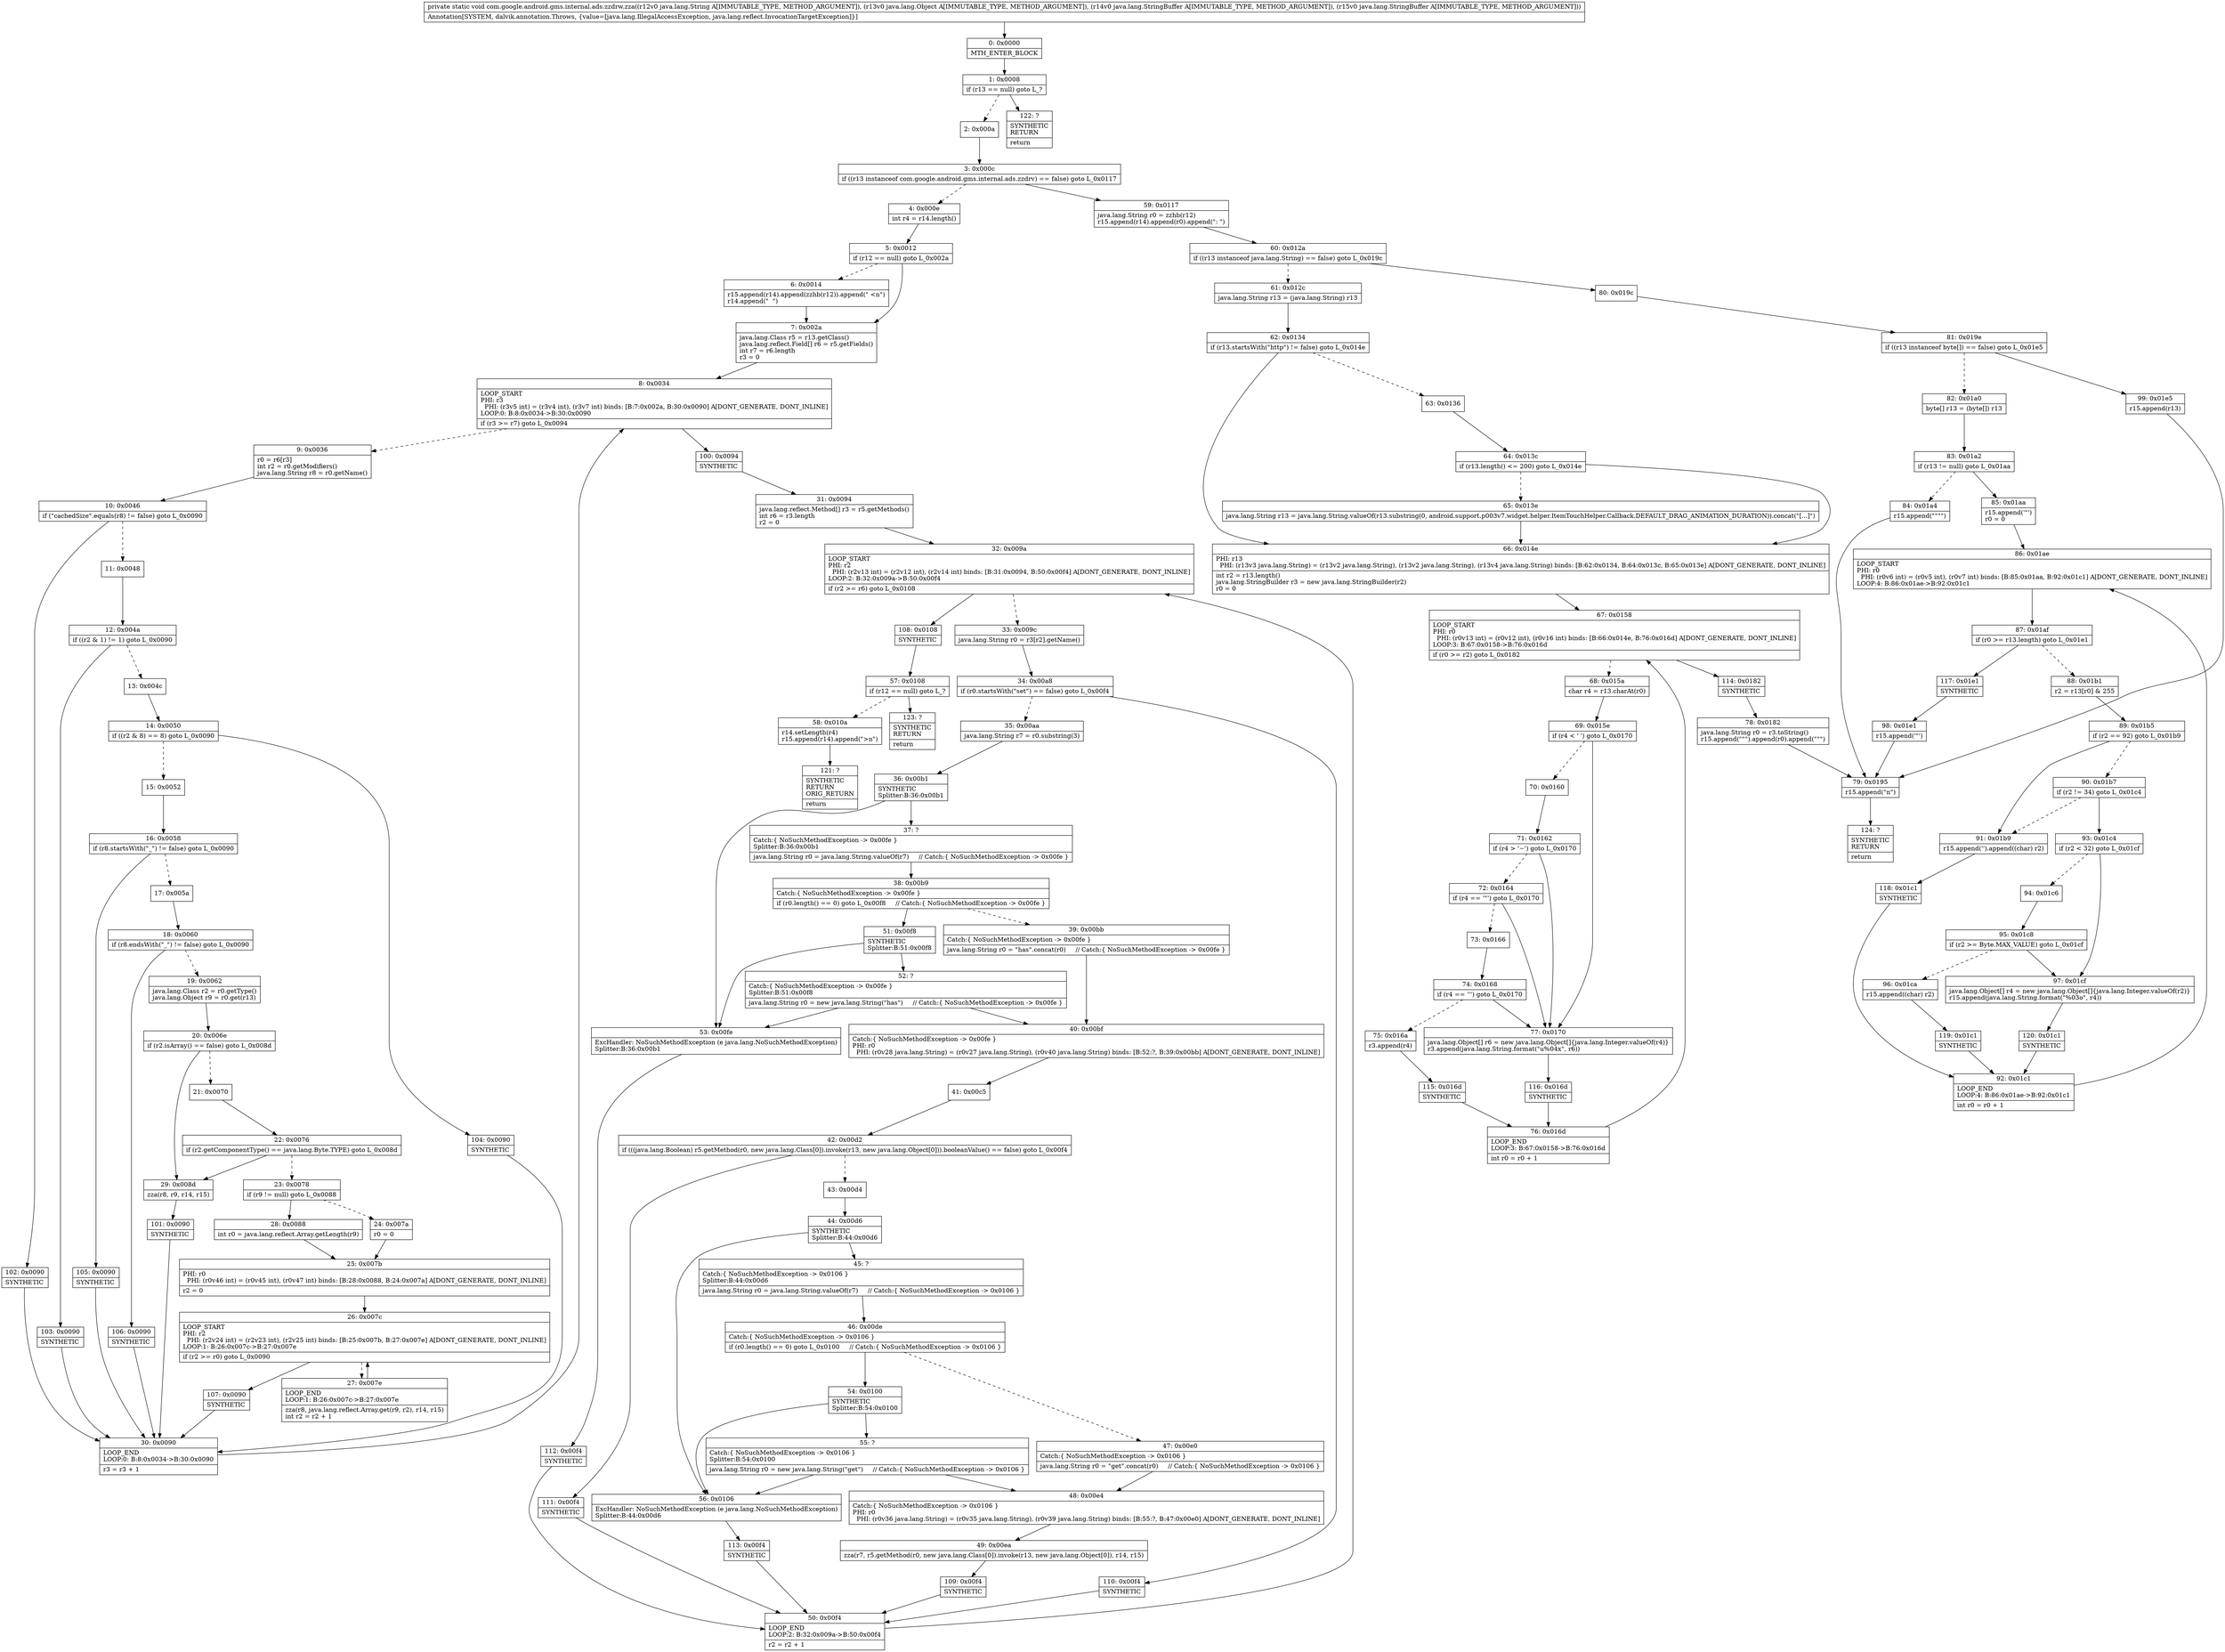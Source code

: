 digraph "CFG forcom.google.android.gms.internal.ads.zzdrw.zza(Ljava\/lang\/String;Ljava\/lang\/Object;Ljava\/lang\/StringBuffer;Ljava\/lang\/StringBuffer;)V" {
Node_0 [shape=record,label="{0\:\ 0x0000|MTH_ENTER_BLOCK\l}"];
Node_1 [shape=record,label="{1\:\ 0x0008|if (r13 == null) goto L_?\l}"];
Node_2 [shape=record,label="{2\:\ 0x000a}"];
Node_3 [shape=record,label="{3\:\ 0x000c|if ((r13 instanceof com.google.android.gms.internal.ads.zzdrv) == false) goto L_0x0117\l}"];
Node_4 [shape=record,label="{4\:\ 0x000e|int r4 = r14.length()\l}"];
Node_5 [shape=record,label="{5\:\ 0x0012|if (r12 == null) goto L_0x002a\l}"];
Node_6 [shape=record,label="{6\:\ 0x0014|r15.append(r14).append(zzhb(r12)).append(\" \<n\")\lr14.append(\"  \")\l}"];
Node_7 [shape=record,label="{7\:\ 0x002a|java.lang.Class r5 = r13.getClass()\ljava.lang.reflect.Field[] r6 = r5.getFields()\lint r7 = r6.length\lr3 = 0\l}"];
Node_8 [shape=record,label="{8\:\ 0x0034|LOOP_START\lPHI: r3 \l  PHI: (r3v5 int) = (r3v4 int), (r3v7 int) binds: [B:7:0x002a, B:30:0x0090] A[DONT_GENERATE, DONT_INLINE]\lLOOP:0: B:8:0x0034\-\>B:30:0x0090\l|if (r3 \>= r7) goto L_0x0094\l}"];
Node_9 [shape=record,label="{9\:\ 0x0036|r0 = r6[r3]\lint r2 = r0.getModifiers()\ljava.lang.String r8 = r0.getName()\l}"];
Node_10 [shape=record,label="{10\:\ 0x0046|if (\"cachedSize\".equals(r8) != false) goto L_0x0090\l}"];
Node_11 [shape=record,label="{11\:\ 0x0048}"];
Node_12 [shape=record,label="{12\:\ 0x004a|if ((r2 & 1) != 1) goto L_0x0090\l}"];
Node_13 [shape=record,label="{13\:\ 0x004c}"];
Node_14 [shape=record,label="{14\:\ 0x0050|if ((r2 & 8) == 8) goto L_0x0090\l}"];
Node_15 [shape=record,label="{15\:\ 0x0052}"];
Node_16 [shape=record,label="{16\:\ 0x0058|if (r8.startsWith(\"_\") != false) goto L_0x0090\l}"];
Node_17 [shape=record,label="{17\:\ 0x005a}"];
Node_18 [shape=record,label="{18\:\ 0x0060|if (r8.endsWith(\"_\") != false) goto L_0x0090\l}"];
Node_19 [shape=record,label="{19\:\ 0x0062|java.lang.Class r2 = r0.getType()\ljava.lang.Object r9 = r0.get(r13)\l}"];
Node_20 [shape=record,label="{20\:\ 0x006e|if (r2.isArray() == false) goto L_0x008d\l}"];
Node_21 [shape=record,label="{21\:\ 0x0070}"];
Node_22 [shape=record,label="{22\:\ 0x0076|if (r2.getComponentType() == java.lang.Byte.TYPE) goto L_0x008d\l}"];
Node_23 [shape=record,label="{23\:\ 0x0078|if (r9 != null) goto L_0x0088\l}"];
Node_24 [shape=record,label="{24\:\ 0x007a|r0 = 0\l}"];
Node_25 [shape=record,label="{25\:\ 0x007b|PHI: r0 \l  PHI: (r0v46 int) = (r0v45 int), (r0v47 int) binds: [B:28:0x0088, B:24:0x007a] A[DONT_GENERATE, DONT_INLINE]\l|r2 = 0\l}"];
Node_26 [shape=record,label="{26\:\ 0x007c|LOOP_START\lPHI: r2 \l  PHI: (r2v24 int) = (r2v23 int), (r2v25 int) binds: [B:25:0x007b, B:27:0x007e] A[DONT_GENERATE, DONT_INLINE]\lLOOP:1: B:26:0x007c\-\>B:27:0x007e\l|if (r2 \>= r0) goto L_0x0090\l}"];
Node_27 [shape=record,label="{27\:\ 0x007e|LOOP_END\lLOOP:1: B:26:0x007c\-\>B:27:0x007e\l|zza(r8, java.lang.reflect.Array.get(r9, r2), r14, r15)\lint r2 = r2 + 1\l}"];
Node_28 [shape=record,label="{28\:\ 0x0088|int r0 = java.lang.reflect.Array.getLength(r9)\l}"];
Node_29 [shape=record,label="{29\:\ 0x008d|zza(r8, r9, r14, r15)\l}"];
Node_30 [shape=record,label="{30\:\ 0x0090|LOOP_END\lLOOP:0: B:8:0x0034\-\>B:30:0x0090\l|r3 = r3 + 1\l}"];
Node_31 [shape=record,label="{31\:\ 0x0094|java.lang.reflect.Method[] r3 = r5.getMethods()\lint r6 = r3.length\lr2 = 0\l}"];
Node_32 [shape=record,label="{32\:\ 0x009a|LOOP_START\lPHI: r2 \l  PHI: (r2v13 int) = (r2v12 int), (r2v14 int) binds: [B:31:0x0094, B:50:0x00f4] A[DONT_GENERATE, DONT_INLINE]\lLOOP:2: B:32:0x009a\-\>B:50:0x00f4\l|if (r2 \>= r6) goto L_0x0108\l}"];
Node_33 [shape=record,label="{33\:\ 0x009c|java.lang.String r0 = r3[r2].getName()\l}"];
Node_34 [shape=record,label="{34\:\ 0x00a8|if (r0.startsWith(\"set\") == false) goto L_0x00f4\l}"];
Node_35 [shape=record,label="{35\:\ 0x00aa|java.lang.String r7 = r0.substring(3)\l}"];
Node_36 [shape=record,label="{36\:\ 0x00b1|SYNTHETIC\lSplitter:B:36:0x00b1\l}"];
Node_37 [shape=record,label="{37\:\ ?|Catch:\{ NoSuchMethodException \-\> 0x00fe \}\lSplitter:B:36:0x00b1\l|java.lang.String r0 = java.lang.String.valueOf(r7)     \/\/ Catch:\{ NoSuchMethodException \-\> 0x00fe \}\l}"];
Node_38 [shape=record,label="{38\:\ 0x00b9|Catch:\{ NoSuchMethodException \-\> 0x00fe \}\l|if (r0.length() == 0) goto L_0x00f8     \/\/ Catch:\{ NoSuchMethodException \-\> 0x00fe \}\l}"];
Node_39 [shape=record,label="{39\:\ 0x00bb|Catch:\{ NoSuchMethodException \-\> 0x00fe \}\l|java.lang.String r0 = \"has\".concat(r0)     \/\/ Catch:\{ NoSuchMethodException \-\> 0x00fe \}\l}"];
Node_40 [shape=record,label="{40\:\ 0x00bf|Catch:\{ NoSuchMethodException \-\> 0x00fe \}\lPHI: r0 \l  PHI: (r0v28 java.lang.String) = (r0v27 java.lang.String), (r0v40 java.lang.String) binds: [B:52:?, B:39:0x00bb] A[DONT_GENERATE, DONT_INLINE]\l}"];
Node_41 [shape=record,label="{41\:\ 0x00c5}"];
Node_42 [shape=record,label="{42\:\ 0x00d2|if (((java.lang.Boolean) r5.getMethod(r0, new java.lang.Class[0]).invoke(r13, new java.lang.Object[0])).booleanValue() == false) goto L_0x00f4\l}"];
Node_43 [shape=record,label="{43\:\ 0x00d4}"];
Node_44 [shape=record,label="{44\:\ 0x00d6|SYNTHETIC\lSplitter:B:44:0x00d6\l}"];
Node_45 [shape=record,label="{45\:\ ?|Catch:\{ NoSuchMethodException \-\> 0x0106 \}\lSplitter:B:44:0x00d6\l|java.lang.String r0 = java.lang.String.valueOf(r7)     \/\/ Catch:\{ NoSuchMethodException \-\> 0x0106 \}\l}"];
Node_46 [shape=record,label="{46\:\ 0x00de|Catch:\{ NoSuchMethodException \-\> 0x0106 \}\l|if (r0.length() == 0) goto L_0x0100     \/\/ Catch:\{ NoSuchMethodException \-\> 0x0106 \}\l}"];
Node_47 [shape=record,label="{47\:\ 0x00e0|Catch:\{ NoSuchMethodException \-\> 0x0106 \}\l|java.lang.String r0 = \"get\".concat(r0)     \/\/ Catch:\{ NoSuchMethodException \-\> 0x0106 \}\l}"];
Node_48 [shape=record,label="{48\:\ 0x00e4|Catch:\{ NoSuchMethodException \-\> 0x0106 \}\lPHI: r0 \l  PHI: (r0v36 java.lang.String) = (r0v35 java.lang.String), (r0v39 java.lang.String) binds: [B:55:?, B:47:0x00e0] A[DONT_GENERATE, DONT_INLINE]\l}"];
Node_49 [shape=record,label="{49\:\ 0x00ea|zza(r7, r5.getMethod(r0, new java.lang.Class[0]).invoke(r13, new java.lang.Object[0]), r14, r15)\l}"];
Node_50 [shape=record,label="{50\:\ 0x00f4|LOOP_END\lLOOP:2: B:32:0x009a\-\>B:50:0x00f4\l|r2 = r2 + 1\l}"];
Node_51 [shape=record,label="{51\:\ 0x00f8|SYNTHETIC\lSplitter:B:51:0x00f8\l}"];
Node_52 [shape=record,label="{52\:\ ?|Catch:\{ NoSuchMethodException \-\> 0x00fe \}\lSplitter:B:51:0x00f8\l|java.lang.String r0 = new java.lang.String(\"has\")     \/\/ Catch:\{ NoSuchMethodException \-\> 0x00fe \}\l}"];
Node_53 [shape=record,label="{53\:\ 0x00fe|ExcHandler: NoSuchMethodException (e java.lang.NoSuchMethodException)\lSplitter:B:36:0x00b1\l}"];
Node_54 [shape=record,label="{54\:\ 0x0100|SYNTHETIC\lSplitter:B:54:0x0100\l}"];
Node_55 [shape=record,label="{55\:\ ?|Catch:\{ NoSuchMethodException \-\> 0x0106 \}\lSplitter:B:54:0x0100\l|java.lang.String r0 = new java.lang.String(\"get\")     \/\/ Catch:\{ NoSuchMethodException \-\> 0x0106 \}\l}"];
Node_56 [shape=record,label="{56\:\ 0x0106|ExcHandler: NoSuchMethodException (e java.lang.NoSuchMethodException)\lSplitter:B:44:0x00d6\l}"];
Node_57 [shape=record,label="{57\:\ 0x0108|if (r12 == null) goto L_?\l}"];
Node_58 [shape=record,label="{58\:\ 0x010a|r14.setLength(r4)\lr15.append(r14).append(\"\>n\")\l}"];
Node_59 [shape=record,label="{59\:\ 0x0117|java.lang.String r0 = zzhb(r12)\lr15.append(r14).append(r0).append(\": \")\l}"];
Node_60 [shape=record,label="{60\:\ 0x012a|if ((r13 instanceof java.lang.String) == false) goto L_0x019c\l}"];
Node_61 [shape=record,label="{61\:\ 0x012c|java.lang.String r13 = (java.lang.String) r13\l}"];
Node_62 [shape=record,label="{62\:\ 0x0134|if (r13.startsWith(\"http\") != false) goto L_0x014e\l}"];
Node_63 [shape=record,label="{63\:\ 0x0136}"];
Node_64 [shape=record,label="{64\:\ 0x013c|if (r13.length() \<= 200) goto L_0x014e\l}"];
Node_65 [shape=record,label="{65\:\ 0x013e|java.lang.String r13 = java.lang.String.valueOf(r13.substring(0, android.support.p003v7.widget.helper.ItemTouchHelper.Callback.DEFAULT_DRAG_ANIMATION_DURATION)).concat(\"[...]\")\l}"];
Node_66 [shape=record,label="{66\:\ 0x014e|PHI: r13 \l  PHI: (r13v3 java.lang.String) = (r13v2 java.lang.String), (r13v2 java.lang.String), (r13v4 java.lang.String) binds: [B:62:0x0134, B:64:0x013c, B:65:0x013e] A[DONT_GENERATE, DONT_INLINE]\l|int r2 = r13.length()\ljava.lang.StringBuilder r3 = new java.lang.StringBuilder(r2)\lr0 = 0\l}"];
Node_67 [shape=record,label="{67\:\ 0x0158|LOOP_START\lPHI: r0 \l  PHI: (r0v13 int) = (r0v12 int), (r0v16 int) binds: [B:66:0x014e, B:76:0x016d] A[DONT_GENERATE, DONT_INLINE]\lLOOP:3: B:67:0x0158\-\>B:76:0x016d\l|if (r0 \>= r2) goto L_0x0182\l}"];
Node_68 [shape=record,label="{68\:\ 0x015a|char r4 = r13.charAt(r0)\l}"];
Node_69 [shape=record,label="{69\:\ 0x015e|if (r4 \< ' ') goto L_0x0170\l}"];
Node_70 [shape=record,label="{70\:\ 0x0160}"];
Node_71 [shape=record,label="{71\:\ 0x0162|if (r4 \> '~') goto L_0x0170\l}"];
Node_72 [shape=record,label="{72\:\ 0x0164|if (r4 == '\"') goto L_0x0170\l}"];
Node_73 [shape=record,label="{73\:\ 0x0166}"];
Node_74 [shape=record,label="{74\:\ 0x0168|if (r4 == ''') goto L_0x0170\l}"];
Node_75 [shape=record,label="{75\:\ 0x016a|r3.append(r4)\l}"];
Node_76 [shape=record,label="{76\:\ 0x016d|LOOP_END\lLOOP:3: B:67:0x0158\-\>B:76:0x016d\l|int r0 = r0 + 1\l}"];
Node_77 [shape=record,label="{77\:\ 0x0170|java.lang.Object[] r6 = new java.lang.Object[]\{java.lang.Integer.valueOf(r4)\}\lr3.append(java.lang.String.format(\"u%04x\", r6))\l}"];
Node_78 [shape=record,label="{78\:\ 0x0182|java.lang.String r0 = r3.toString()\lr15.append(\"\"\").append(r0).append(\"\"\")\l}"];
Node_79 [shape=record,label="{79\:\ 0x0195|r15.append(\"n\")\l}"];
Node_80 [shape=record,label="{80\:\ 0x019c}"];
Node_81 [shape=record,label="{81\:\ 0x019e|if ((r13 instanceof byte[]) == false) goto L_0x01e5\l}"];
Node_82 [shape=record,label="{82\:\ 0x01a0|byte[] r13 = (byte[]) r13\l}"];
Node_83 [shape=record,label="{83\:\ 0x01a2|if (r13 != null) goto L_0x01aa\l}"];
Node_84 [shape=record,label="{84\:\ 0x01a4|r15.append(\"\"\"\")\l}"];
Node_85 [shape=record,label="{85\:\ 0x01aa|r15.append('\"')\lr0 = 0\l}"];
Node_86 [shape=record,label="{86\:\ 0x01ae|LOOP_START\lPHI: r0 \l  PHI: (r0v6 int) = (r0v5 int), (r0v7 int) binds: [B:85:0x01aa, B:92:0x01c1] A[DONT_GENERATE, DONT_INLINE]\lLOOP:4: B:86:0x01ae\-\>B:92:0x01c1\l}"];
Node_87 [shape=record,label="{87\:\ 0x01af|if (r0 \>= r13.length) goto L_0x01e1\l}"];
Node_88 [shape=record,label="{88\:\ 0x01b1|r2 = r13[r0] & 255\l}"];
Node_89 [shape=record,label="{89\:\ 0x01b5|if (r2 == 92) goto L_0x01b9\l}"];
Node_90 [shape=record,label="{90\:\ 0x01b7|if (r2 != 34) goto L_0x01c4\l}"];
Node_91 [shape=record,label="{91\:\ 0x01b9|r15.append('').append((char) r2)\l}"];
Node_92 [shape=record,label="{92\:\ 0x01c1|LOOP_END\lLOOP:4: B:86:0x01ae\-\>B:92:0x01c1\l|int r0 = r0 + 1\l}"];
Node_93 [shape=record,label="{93\:\ 0x01c4|if (r2 \< 32) goto L_0x01cf\l}"];
Node_94 [shape=record,label="{94\:\ 0x01c6}"];
Node_95 [shape=record,label="{95\:\ 0x01c8|if (r2 \>= Byte.MAX_VALUE) goto L_0x01cf\l}"];
Node_96 [shape=record,label="{96\:\ 0x01ca|r15.append((char) r2)\l}"];
Node_97 [shape=record,label="{97\:\ 0x01cf|java.lang.Object[] r4 = new java.lang.Object[]\{java.lang.Integer.valueOf(r2)\}\lr15.append(java.lang.String.format(\"%03o\", r4))\l}"];
Node_98 [shape=record,label="{98\:\ 0x01e1|r15.append('\"')\l}"];
Node_99 [shape=record,label="{99\:\ 0x01e5|r15.append(r13)\l}"];
Node_100 [shape=record,label="{100\:\ 0x0094|SYNTHETIC\l}"];
Node_101 [shape=record,label="{101\:\ 0x0090|SYNTHETIC\l}"];
Node_102 [shape=record,label="{102\:\ 0x0090|SYNTHETIC\l}"];
Node_103 [shape=record,label="{103\:\ 0x0090|SYNTHETIC\l}"];
Node_104 [shape=record,label="{104\:\ 0x0090|SYNTHETIC\l}"];
Node_105 [shape=record,label="{105\:\ 0x0090|SYNTHETIC\l}"];
Node_106 [shape=record,label="{106\:\ 0x0090|SYNTHETIC\l}"];
Node_107 [shape=record,label="{107\:\ 0x0090|SYNTHETIC\l}"];
Node_108 [shape=record,label="{108\:\ 0x0108|SYNTHETIC\l}"];
Node_109 [shape=record,label="{109\:\ 0x00f4|SYNTHETIC\l}"];
Node_110 [shape=record,label="{110\:\ 0x00f4|SYNTHETIC\l}"];
Node_111 [shape=record,label="{111\:\ 0x00f4|SYNTHETIC\l}"];
Node_112 [shape=record,label="{112\:\ 0x00f4|SYNTHETIC\l}"];
Node_113 [shape=record,label="{113\:\ 0x00f4|SYNTHETIC\l}"];
Node_114 [shape=record,label="{114\:\ 0x0182|SYNTHETIC\l}"];
Node_115 [shape=record,label="{115\:\ 0x016d|SYNTHETIC\l}"];
Node_116 [shape=record,label="{116\:\ 0x016d|SYNTHETIC\l}"];
Node_117 [shape=record,label="{117\:\ 0x01e1|SYNTHETIC\l}"];
Node_118 [shape=record,label="{118\:\ 0x01c1|SYNTHETIC\l}"];
Node_119 [shape=record,label="{119\:\ 0x01c1|SYNTHETIC\l}"];
Node_120 [shape=record,label="{120\:\ 0x01c1|SYNTHETIC\l}"];
Node_121 [shape=record,label="{121\:\ ?|SYNTHETIC\lRETURN\lORIG_RETURN\l|return\l}"];
Node_122 [shape=record,label="{122\:\ ?|SYNTHETIC\lRETURN\l|return\l}"];
Node_123 [shape=record,label="{123\:\ ?|SYNTHETIC\lRETURN\l|return\l}"];
Node_124 [shape=record,label="{124\:\ ?|SYNTHETIC\lRETURN\l|return\l}"];
MethodNode[shape=record,label="{private static void com.google.android.gms.internal.ads.zzdrw.zza((r12v0 java.lang.String A[IMMUTABLE_TYPE, METHOD_ARGUMENT]), (r13v0 java.lang.Object A[IMMUTABLE_TYPE, METHOD_ARGUMENT]), (r14v0 java.lang.StringBuffer A[IMMUTABLE_TYPE, METHOD_ARGUMENT]), (r15v0 java.lang.StringBuffer A[IMMUTABLE_TYPE, METHOD_ARGUMENT]))  | Annotation[SYSTEM, dalvik.annotation.Throws, \{value=[java.lang.IllegalAccessException, java.lang.reflect.InvocationTargetException]\}]\l}"];
MethodNode -> Node_0;
Node_0 -> Node_1;
Node_1 -> Node_2[style=dashed];
Node_1 -> Node_122;
Node_2 -> Node_3;
Node_3 -> Node_4[style=dashed];
Node_3 -> Node_59;
Node_4 -> Node_5;
Node_5 -> Node_6[style=dashed];
Node_5 -> Node_7;
Node_6 -> Node_7;
Node_7 -> Node_8;
Node_8 -> Node_9[style=dashed];
Node_8 -> Node_100;
Node_9 -> Node_10;
Node_10 -> Node_11[style=dashed];
Node_10 -> Node_102;
Node_11 -> Node_12;
Node_12 -> Node_13[style=dashed];
Node_12 -> Node_103;
Node_13 -> Node_14;
Node_14 -> Node_15[style=dashed];
Node_14 -> Node_104;
Node_15 -> Node_16;
Node_16 -> Node_17[style=dashed];
Node_16 -> Node_105;
Node_17 -> Node_18;
Node_18 -> Node_19[style=dashed];
Node_18 -> Node_106;
Node_19 -> Node_20;
Node_20 -> Node_21[style=dashed];
Node_20 -> Node_29;
Node_21 -> Node_22;
Node_22 -> Node_23[style=dashed];
Node_22 -> Node_29;
Node_23 -> Node_24[style=dashed];
Node_23 -> Node_28;
Node_24 -> Node_25;
Node_25 -> Node_26;
Node_26 -> Node_27[style=dashed];
Node_26 -> Node_107;
Node_27 -> Node_26;
Node_28 -> Node_25;
Node_29 -> Node_101;
Node_30 -> Node_8;
Node_31 -> Node_32;
Node_32 -> Node_33[style=dashed];
Node_32 -> Node_108;
Node_33 -> Node_34;
Node_34 -> Node_35[style=dashed];
Node_34 -> Node_110;
Node_35 -> Node_36;
Node_36 -> Node_37;
Node_36 -> Node_53;
Node_37 -> Node_38;
Node_38 -> Node_39[style=dashed];
Node_38 -> Node_51;
Node_39 -> Node_40;
Node_40 -> Node_41;
Node_41 -> Node_42;
Node_42 -> Node_43[style=dashed];
Node_42 -> Node_111;
Node_43 -> Node_44;
Node_44 -> Node_45;
Node_44 -> Node_56;
Node_45 -> Node_46;
Node_46 -> Node_47[style=dashed];
Node_46 -> Node_54;
Node_47 -> Node_48;
Node_48 -> Node_49;
Node_49 -> Node_109;
Node_50 -> Node_32;
Node_51 -> Node_52;
Node_51 -> Node_53;
Node_52 -> Node_53;
Node_52 -> Node_40;
Node_53 -> Node_112;
Node_54 -> Node_55;
Node_54 -> Node_56;
Node_55 -> Node_56;
Node_55 -> Node_48;
Node_56 -> Node_113;
Node_57 -> Node_58[style=dashed];
Node_57 -> Node_123;
Node_58 -> Node_121;
Node_59 -> Node_60;
Node_60 -> Node_61[style=dashed];
Node_60 -> Node_80;
Node_61 -> Node_62;
Node_62 -> Node_63[style=dashed];
Node_62 -> Node_66;
Node_63 -> Node_64;
Node_64 -> Node_65[style=dashed];
Node_64 -> Node_66;
Node_65 -> Node_66;
Node_66 -> Node_67;
Node_67 -> Node_68[style=dashed];
Node_67 -> Node_114;
Node_68 -> Node_69;
Node_69 -> Node_70[style=dashed];
Node_69 -> Node_77;
Node_70 -> Node_71;
Node_71 -> Node_72[style=dashed];
Node_71 -> Node_77;
Node_72 -> Node_73[style=dashed];
Node_72 -> Node_77;
Node_73 -> Node_74;
Node_74 -> Node_75[style=dashed];
Node_74 -> Node_77;
Node_75 -> Node_115;
Node_76 -> Node_67;
Node_77 -> Node_116;
Node_78 -> Node_79;
Node_79 -> Node_124;
Node_80 -> Node_81;
Node_81 -> Node_82[style=dashed];
Node_81 -> Node_99;
Node_82 -> Node_83;
Node_83 -> Node_84[style=dashed];
Node_83 -> Node_85;
Node_84 -> Node_79;
Node_85 -> Node_86;
Node_86 -> Node_87;
Node_87 -> Node_88[style=dashed];
Node_87 -> Node_117;
Node_88 -> Node_89;
Node_89 -> Node_90[style=dashed];
Node_89 -> Node_91;
Node_90 -> Node_91[style=dashed];
Node_90 -> Node_93;
Node_91 -> Node_118;
Node_92 -> Node_86;
Node_93 -> Node_94[style=dashed];
Node_93 -> Node_97;
Node_94 -> Node_95;
Node_95 -> Node_96[style=dashed];
Node_95 -> Node_97;
Node_96 -> Node_119;
Node_97 -> Node_120;
Node_98 -> Node_79;
Node_99 -> Node_79;
Node_100 -> Node_31;
Node_101 -> Node_30;
Node_102 -> Node_30;
Node_103 -> Node_30;
Node_104 -> Node_30;
Node_105 -> Node_30;
Node_106 -> Node_30;
Node_107 -> Node_30;
Node_108 -> Node_57;
Node_109 -> Node_50;
Node_110 -> Node_50;
Node_111 -> Node_50;
Node_112 -> Node_50;
Node_113 -> Node_50;
Node_114 -> Node_78;
Node_115 -> Node_76;
Node_116 -> Node_76;
Node_117 -> Node_98;
Node_118 -> Node_92;
Node_119 -> Node_92;
Node_120 -> Node_92;
}

